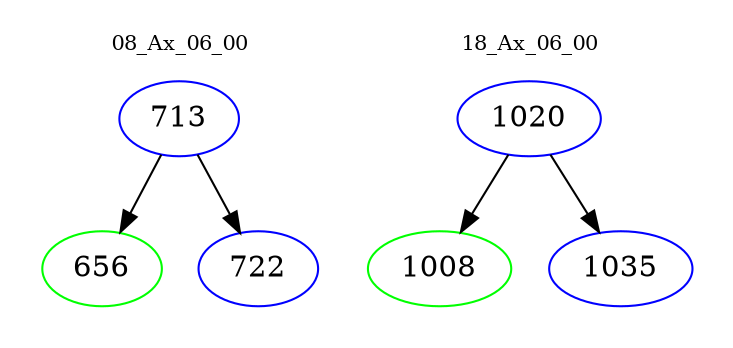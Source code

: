 digraph{
subgraph cluster_0 {
color = white
label = "08_Ax_06_00";
fontsize=10;
T0_713 [label="713", color="blue"]
T0_713 -> T0_656 [color="black"]
T0_656 [label="656", color="green"]
T0_713 -> T0_722 [color="black"]
T0_722 [label="722", color="blue"]
}
subgraph cluster_1 {
color = white
label = "18_Ax_06_00";
fontsize=10;
T1_1020 [label="1020", color="blue"]
T1_1020 -> T1_1008 [color="black"]
T1_1008 [label="1008", color="green"]
T1_1020 -> T1_1035 [color="black"]
T1_1035 [label="1035", color="blue"]
}
}
